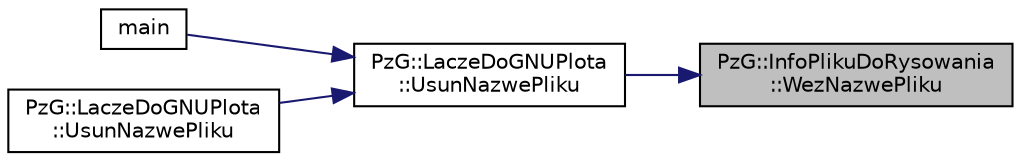 digraph "PzG::InfoPlikuDoRysowania::WezNazwePliku"
{
 // LATEX_PDF_SIZE
  edge [fontname="Helvetica",fontsize="10",labelfontname="Helvetica",labelfontsize="10"];
  node [fontname="Helvetica",fontsize="10",shape=record];
  rankdir="RL";
  Node1 [label="PzG::InfoPlikuDoRysowania\l::WezNazwePliku",height=0.2,width=0.4,color="black", fillcolor="grey75", style="filled", fontcolor="black",tooltip="Udostępia nazwę pliku do rysowania."];
  Node1 -> Node2 [dir="back",color="midnightblue",fontsize="10",style="solid",fontname="Helvetica"];
  Node2 [label="PzG::LaczeDoGNUPlota\l::UsunNazwePliku",height=0.2,width=0.4,color="black", fillcolor="white", style="filled",URL="$class_pz_g_1_1_lacze_do_g_n_u_plota.html#a7fa4e775e1aee74869fae174c567c2a6",tooltip="Usuwa z listy nazw plików z danymi do rysowania usuwa wybraną nazwę."];
  Node2 -> Node3 [dir="back",color="midnightblue",fontsize="10",style="solid",fontname="Helvetica"];
  Node3 [label="main",height=0.2,width=0.4,color="black", fillcolor="white", style="filled",URL="$main_8cpp.html#ae66f6b31b5ad750f1fe042a706a4e3d4",tooltip="Main function where all the magic happens :))"];
  Node2 -> Node4 [dir="back",color="midnightblue",fontsize="10",style="solid",fontname="Helvetica"];
  Node4 [label="PzG::LaczeDoGNUPlota\l::UsunNazwePliku",height=0.2,width=0.4,color="black", fillcolor="white", style="filled",URL="$class_pz_g_1_1_lacze_do_g_n_u_plota.html#a9f31ec3f418db5df94e2b24096dfc64d",tooltip="Usuwa z listy nazw plików z danymi do rysowania usuwa wybraną nazwę."];
}
